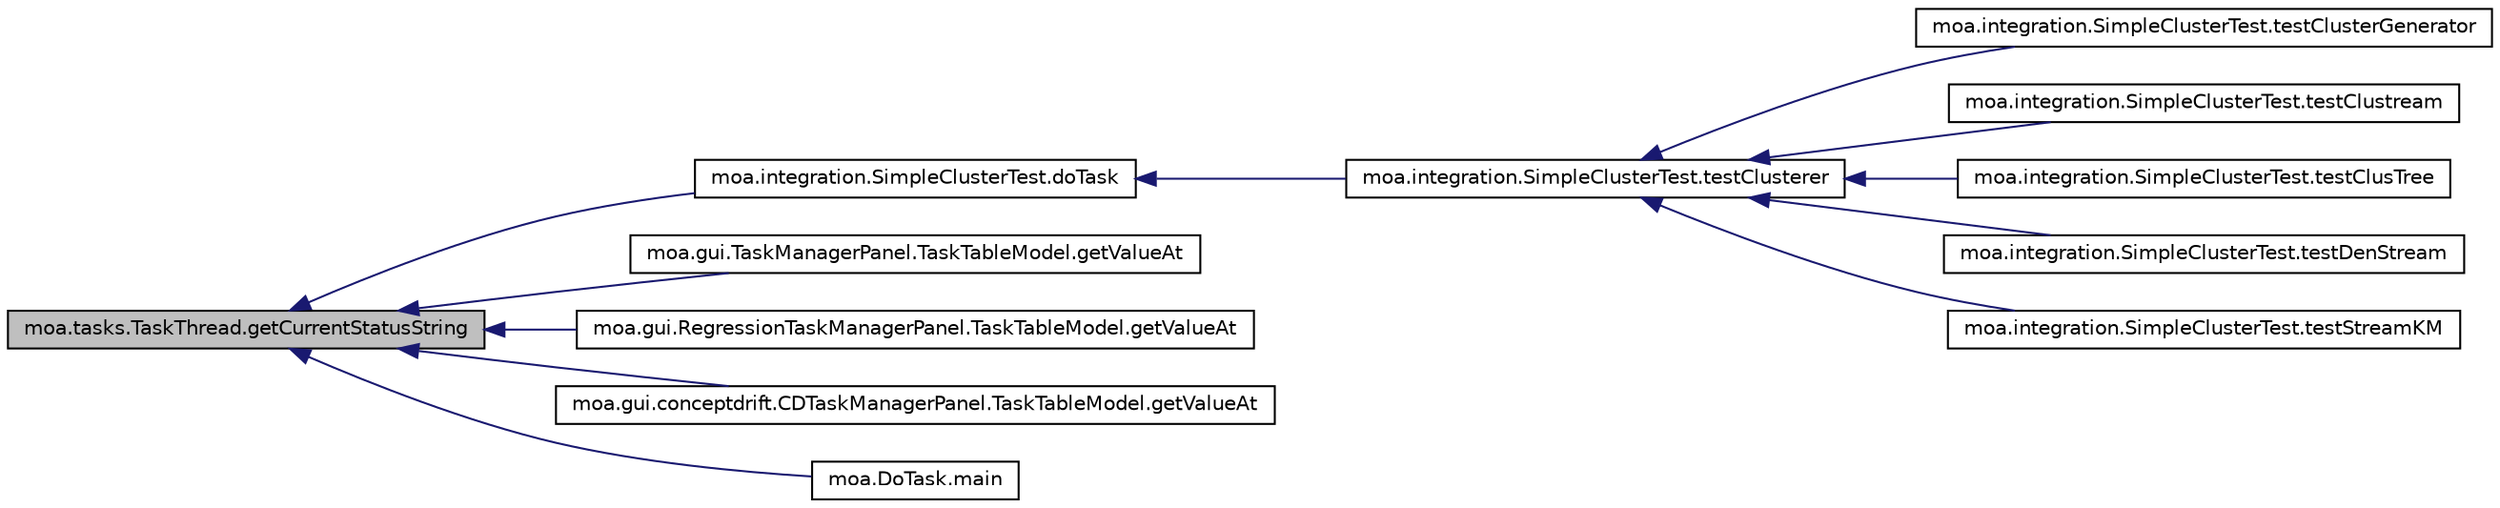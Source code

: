 digraph G
{
  edge [fontname="Helvetica",fontsize="10",labelfontname="Helvetica",labelfontsize="10"];
  node [fontname="Helvetica",fontsize="10",shape=record];
  rankdir=LR;
  Node1 [label="moa.tasks.TaskThread.getCurrentStatusString",height=0.2,width=0.4,color="black", fillcolor="grey75", style="filled" fontcolor="black"];
  Node1 -> Node2 [dir=back,color="midnightblue",fontsize="10",style="solid",fontname="Helvetica"];
  Node2 [label="moa.integration.SimpleClusterTest.doTask",height=0.2,width=0.4,color="black", fillcolor="white", style="filled",URL="$classmoa_1_1integration_1_1SimpleClusterTest.html#addbcc3745770d73ed3067e0ab6d6f2bb"];
  Node2 -> Node3 [dir=back,color="midnightblue",fontsize="10",style="solid",fontname="Helvetica"];
  Node3 [label="moa.integration.SimpleClusterTest.testClusterer",height=0.2,width=0.4,color="black", fillcolor="white", style="filled",URL="$classmoa_1_1integration_1_1SimpleClusterTest.html#a4cfd1949cf3092f2daaa04fbe59209fd"];
  Node3 -> Node4 [dir=back,color="midnightblue",fontsize="10",style="solid",fontname="Helvetica"];
  Node4 [label="moa.integration.SimpleClusterTest.testClusterGenerator",height=0.2,width=0.4,color="black", fillcolor="white", style="filled",URL="$classmoa_1_1integration_1_1SimpleClusterTest.html#a74b76bc069fdc00db361c8e9ed66cbc6"];
  Node3 -> Node5 [dir=back,color="midnightblue",fontsize="10",style="solid",fontname="Helvetica"];
  Node5 [label="moa.integration.SimpleClusterTest.testClustream",height=0.2,width=0.4,color="black", fillcolor="white", style="filled",URL="$classmoa_1_1integration_1_1SimpleClusterTest.html#a9362ac4d3ed6fcbf102b98170e3a6e9f"];
  Node3 -> Node6 [dir=back,color="midnightblue",fontsize="10",style="solid",fontname="Helvetica"];
  Node6 [label="moa.integration.SimpleClusterTest.testClusTree",height=0.2,width=0.4,color="black", fillcolor="white", style="filled",URL="$classmoa_1_1integration_1_1SimpleClusterTest.html#ae77c526e412a1d4b60b4cefe85514106"];
  Node3 -> Node7 [dir=back,color="midnightblue",fontsize="10",style="solid",fontname="Helvetica"];
  Node7 [label="moa.integration.SimpleClusterTest.testDenStream",height=0.2,width=0.4,color="black", fillcolor="white", style="filled",URL="$classmoa_1_1integration_1_1SimpleClusterTest.html#ae13d8a05e74413ab2f8c3d4c98745390"];
  Node3 -> Node8 [dir=back,color="midnightblue",fontsize="10",style="solid",fontname="Helvetica"];
  Node8 [label="moa.integration.SimpleClusterTest.testStreamKM",height=0.2,width=0.4,color="black", fillcolor="white", style="filled",URL="$classmoa_1_1integration_1_1SimpleClusterTest.html#a4b9beb6c7fac88886e12beb00d6fe264"];
  Node1 -> Node9 [dir=back,color="midnightblue",fontsize="10",style="solid",fontname="Helvetica"];
  Node9 [label="moa.gui.TaskManagerPanel.TaskTableModel.getValueAt",height=0.2,width=0.4,color="black", fillcolor="white", style="filled",URL="$classmoa_1_1gui_1_1TaskManagerPanel_1_1TaskTableModel.html#a3d94ce6233849a42df5e1bd2d83b3713"];
  Node1 -> Node10 [dir=back,color="midnightblue",fontsize="10",style="solid",fontname="Helvetica"];
  Node10 [label="moa.gui.RegressionTaskManagerPanel.TaskTableModel.getValueAt",height=0.2,width=0.4,color="black", fillcolor="white", style="filled",URL="$classmoa_1_1gui_1_1RegressionTaskManagerPanel_1_1TaskTableModel.html#a888a3440503be5dba6014fd996c07956"];
  Node1 -> Node11 [dir=back,color="midnightblue",fontsize="10",style="solid",fontname="Helvetica"];
  Node11 [label="moa.gui.conceptdrift.CDTaskManagerPanel.TaskTableModel.getValueAt",height=0.2,width=0.4,color="black", fillcolor="white", style="filled",URL="$classmoa_1_1gui_1_1conceptdrift_1_1CDTaskManagerPanel_1_1TaskTableModel.html#a37958c835901d95af5bb07b4dc4e05c9"];
  Node1 -> Node12 [dir=back,color="midnightblue",fontsize="10",style="solid",fontname="Helvetica"];
  Node12 [label="moa.DoTask.main",height=0.2,width=0.4,color="black", fillcolor="white", style="filled",URL="$classmoa_1_1DoTask.html#acfe040873d7588684dc94554e14ecd7d",tooltip="Main method for running tasks from the command line."];
}
